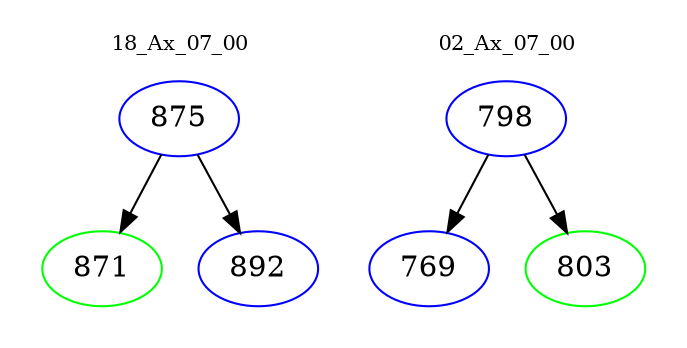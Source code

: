 digraph{
subgraph cluster_0 {
color = white
label = "18_Ax_07_00";
fontsize=10;
T0_875 [label="875", color="blue"]
T0_875 -> T0_871 [color="black"]
T0_871 [label="871", color="green"]
T0_875 -> T0_892 [color="black"]
T0_892 [label="892", color="blue"]
}
subgraph cluster_1 {
color = white
label = "02_Ax_07_00";
fontsize=10;
T1_798 [label="798", color="blue"]
T1_798 -> T1_769 [color="black"]
T1_769 [label="769", color="blue"]
T1_798 -> T1_803 [color="black"]
T1_803 [label="803", color="green"]
}
}
